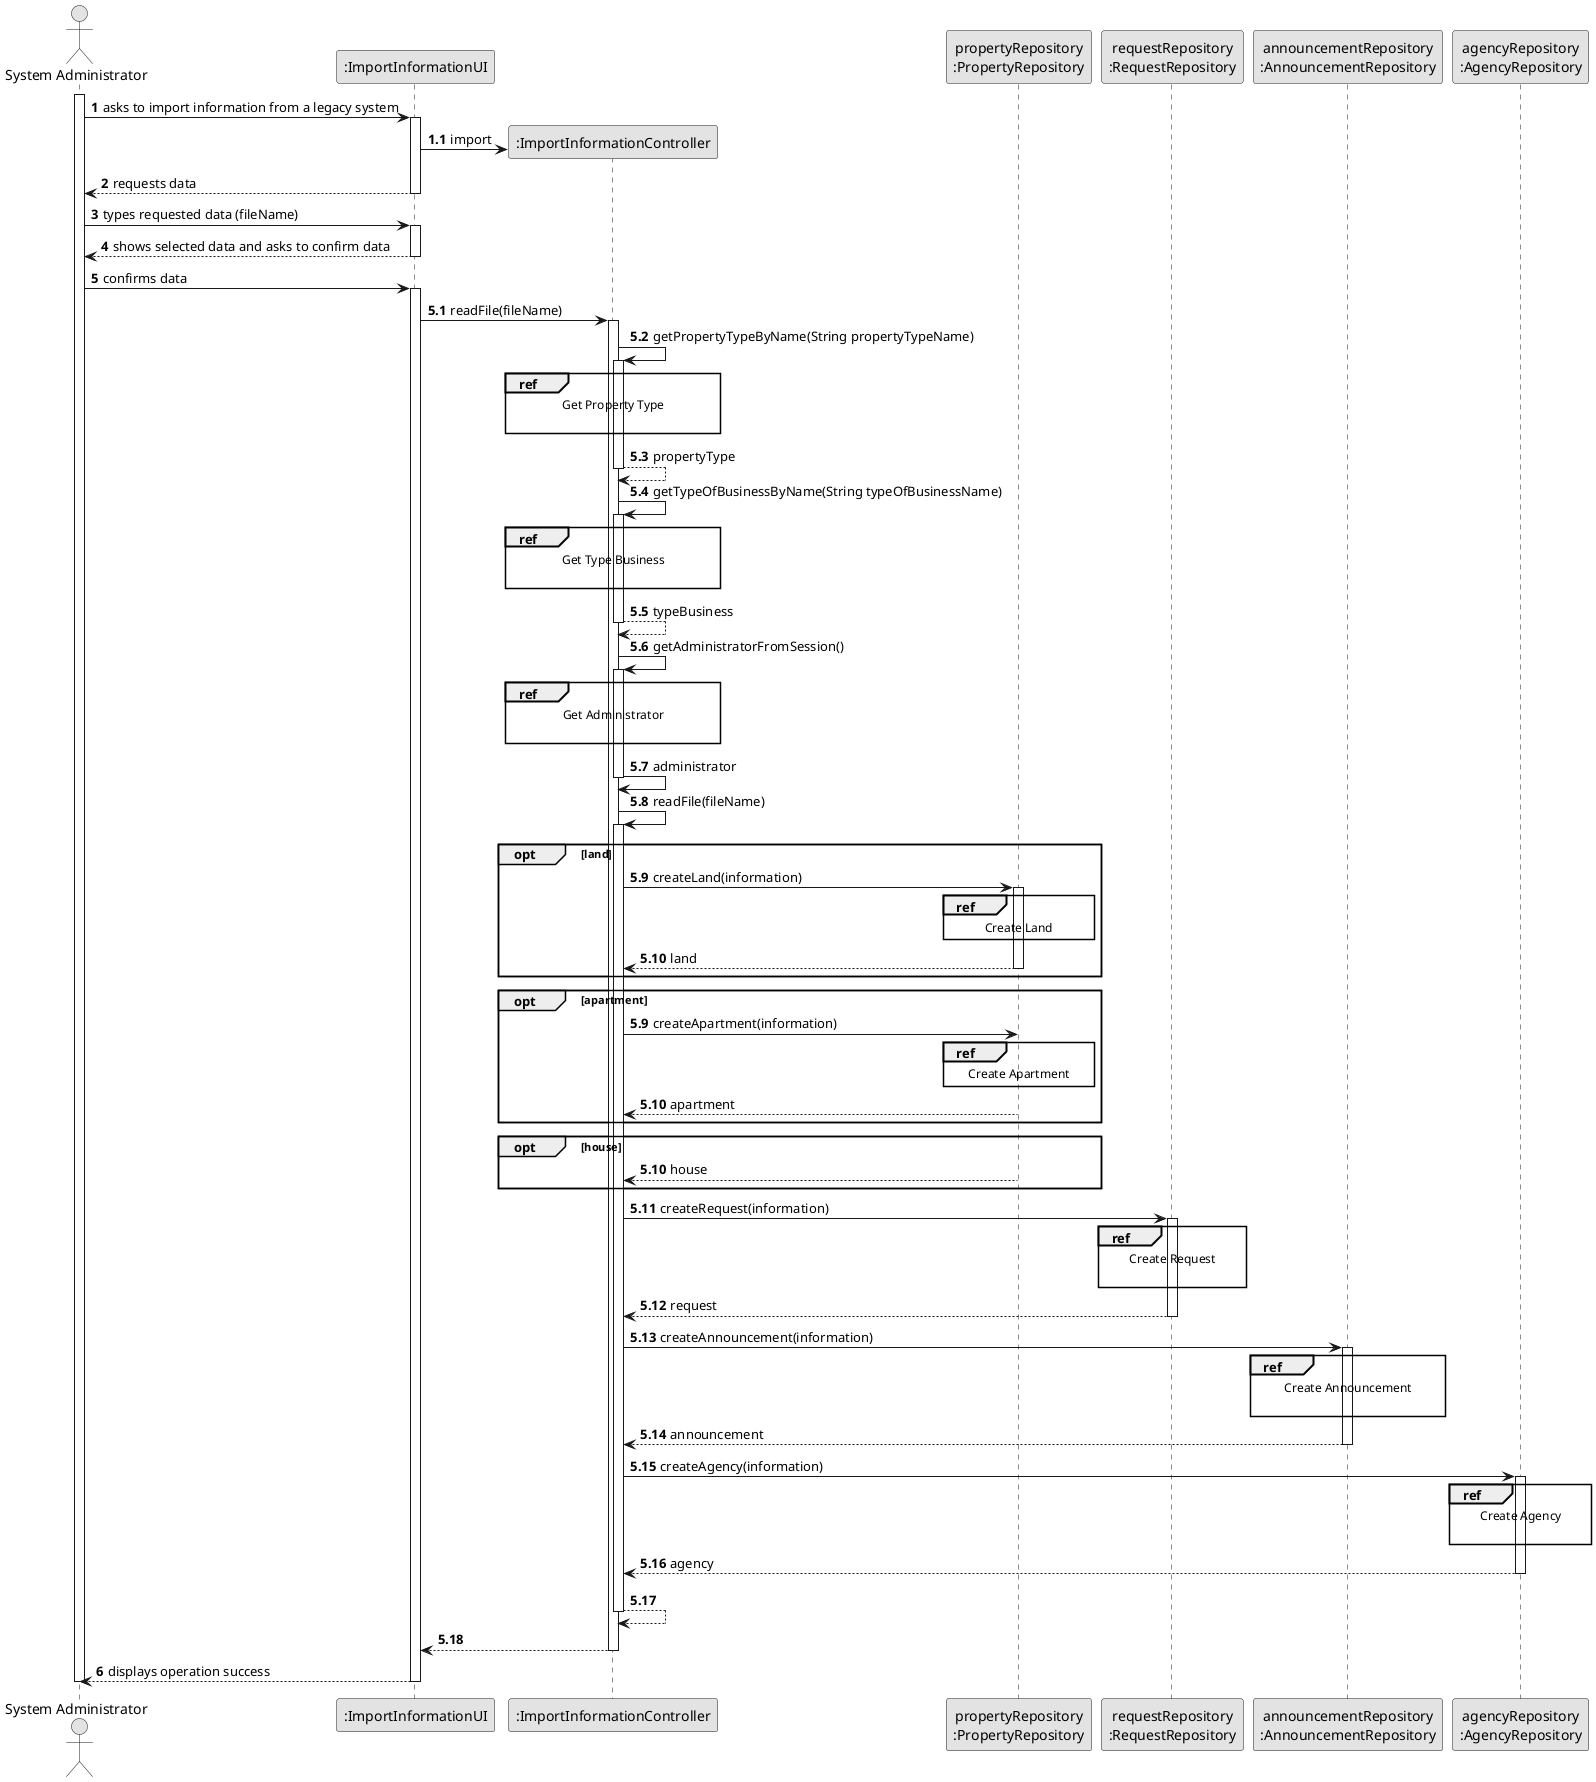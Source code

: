 @startuml
skinparam monochrome true
skinparam packageStyle rectangle
skinparam shadowing false

autonumber

'hide footbox
actor "System Administrator" as ADM
participant ":ImportInformationUI" as UI
participant ":ImportInformationController" as CTRL
participant "propertyRepository\n:PropertyRepository" as PropertyRepository
participant "requestRepository\n:RequestRepository" as RequestRepository
participant "announcementRepository\n:AnnouncementRepository" as AnnouncementRepository
participant "agencyRepository\n:AgencyRepository" as AgencyRepository

activate ADM

    ADM -> UI : asks to import information from a legacy system

autonumber 1.1
    activate UI

        UI -> CTRL** : import

autonumber 2
        UI --> ADM : requests data
    deactivate UI

    ADM -> UI : types requested data (fileName)
    activate UI

        UI --> ADM : shows selected data and asks to confirm data
    deactivate UI

    ADM -> UI : confirms data
    activate UI
        autonumber 5.1
        UI -> CTRL : readFile(fileName)
        activate CTRL

            CTRL -> CTRL : getPropertyTypeByName(String propertyTypeName)
            activate CTRL

                ref over CTRL
                    Get Property Type

                end ref

                CTRL --> CTRL : propertyType
            deactivate CTRL

            CTRL -> CTRL : getTypeOfBusinessByName(String typeOfBusinessName)
                        activate CTRL

                            ref over CTRL
                                Get Type Business

                            end ref

                            CTRL --> CTRL : typeBusiness
                        deactivate CTRL

            CTRL -> CTRL : getAdministratorFromSession()
            activate CTRL

                ref over CTRL
                    Get Administrator

                end ref
                CTRL -> CTRL : administrator
            deactivate CTRL

            CTRL -> CTRL: readFile(fileName)
            activate CTRL
            opt land
            CTRL -> PropertyRepository: createLand(information)
            activate PropertyRepository

                ref over PropertyRepository
                    Create Land
                    end

                autonumber 5.10
                PropertyRepository --> CTRL : land
                deactivate PropertyRepository
                end
            opt apartment
            autonumber 5.9
            CTRL -> PropertyRepository: createApartment(information)
            ref over PropertyRepository
                                Create Apartment
                                end
                PropertyRepository --> CTRL: apartment
                autonumber 5.10
                deactivate PropertyRepository
                end
                opt house
                PropertyRepository --> CTRL: house
                end
            deactivate PropertyRepository
            autonumber 5.11

            CTRL -> RequestRepository: createRequest(information)
            activate RequestRepository
                ref over RequestRepository
                                    Create Request

                end
                RequestRepository --> CTRL: request
                deactivate RequestRepository

           CTRL -> AnnouncementRepository: createAnnouncement(information)
                       activate AnnouncementRepository
                           ref over AnnouncementRepository
                                               Create Announcement

                           end
                           AnnouncementRepository --> CTRL: announcement
                           deactivate AnnouncementRepository
          CTRL -> AgencyRepository: createAgency(information)
                                 activate AgencyRepository
                                     ref over AgencyRepository
                                                         Create Agency

                                     end
                                     AgencyRepository --> CTRL: agency
                                     deactivate AgencyRepository
          CTRL --> CTRL
          deactivate CTRL
          CTRL --> UI
          deactivate CTRL
          autonumber 6
            UI --> ADM: displays operation success
    deactivate UI

deactivate ADM

@enduml